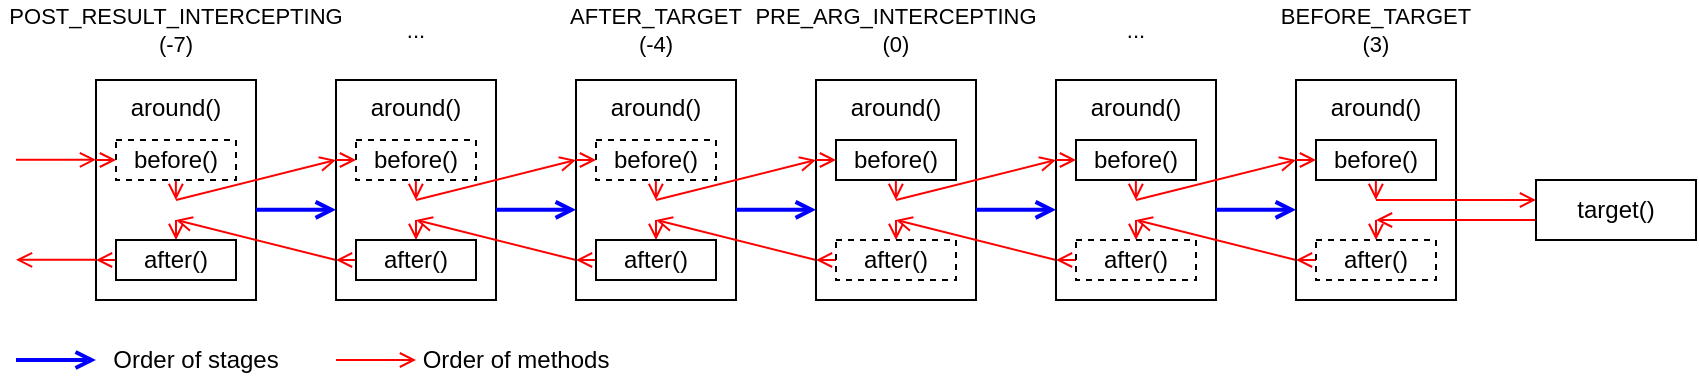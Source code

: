 <mxfile version="25.0.1">
  <diagram id="SJzbT1muIVe0b5rZHbIV" name="order-of-plugins">
    <mxGraphModel dx="2074" dy="1175" grid="1" gridSize="10" guides="1" tooltips="1" connect="1" arrows="1" fold="1" page="1" pageScale="1" pageWidth="850" pageHeight="1100" math="0" shadow="0">
      <root>
        <mxCell id="0" />
        <mxCell id="1" parent="0" />
        <mxCell id="ShMI_o9qNZXmm8Zv_GiD-222" value="around()" style="rounded=0;whiteSpace=wrap;html=1;verticalAlign=top;" parent="1" vertex="1">
          <mxGeometry x="80" y="40" width="80" height="110" as="geometry" />
        </mxCell>
        <mxCell id="MW1WEGzg5JTxpdZGw1k8-11" value="POST_RESULT_INTERCEPTING&lt;div style=&quot;font-size: 11px;&quot;&gt;(-7)&lt;/div&gt;" style="text;html=1;strokeColor=none;fillColor=none;align=center;verticalAlign=middle;whiteSpace=wrap;rounded=0;fontSize=11;" parent="1" vertex="1">
          <mxGeometry x="80" width="80" height="30" as="geometry" />
        </mxCell>
        <mxCell id="MW1WEGzg5JTxpdZGw1k8-21" value="AFTER_TARGET&lt;div style=&quot;font-size: 11px;&quot;&gt;(-4)&lt;/div&gt;" style="text;html=1;strokeColor=none;fillColor=none;align=center;verticalAlign=middle;whiteSpace=wrap;rounded=0;fontSize=11;" parent="1" vertex="1">
          <mxGeometry x="320" width="80" height="30" as="geometry" />
        </mxCell>
        <mxCell id="MW1WEGzg5JTxpdZGw1k8-26" value="PRE_ARG_INTERCEPTING&lt;div style=&quot;font-size: 11px;&quot;&gt;(0)&lt;/div&gt;" style="text;html=1;strokeColor=none;fillColor=none;align=center;verticalAlign=middle;whiteSpace=wrap;rounded=0;fontSize=11;" parent="1" vertex="1">
          <mxGeometry x="440" width="80" height="30" as="geometry" />
        </mxCell>
        <mxCell id="MW1WEGzg5JTxpdZGw1k8-36" value="BEFORE_TARGET&lt;div style=&quot;font-size: 11px;&quot;&gt;(3)&lt;/div&gt;" style="text;html=1;strokeColor=none;fillColor=none;align=center;verticalAlign=middle;whiteSpace=wrap;rounded=0;fontSize=11;" parent="1" vertex="1">
          <mxGeometry x="680" width="80" height="30" as="geometry" />
        </mxCell>
        <mxCell id="MW1WEGzg5JTxpdZGw1k8-42" value="" style="edgeStyle=none;orthogonalLoop=1;jettySize=auto;html=1;rounded=0;endArrow=open;endFill=0;strokeColor=#FF0000;" parent="1" edge="1">
          <mxGeometry width="80" relative="1" as="geometry">
            <mxPoint x="120" y="100" as="sourcePoint" />
            <mxPoint x="200" y="80" as="targetPoint" />
            <Array as="points" />
          </mxGeometry>
        </mxCell>
        <mxCell id="MW1WEGzg5JTxpdZGw1k8-62" value="" style="edgeStyle=none;orthogonalLoop=1;jettySize=auto;html=1;rounded=0;endArrow=open;endFill=0;strokeColor=#0000FF;strokeWidth=2;" parent="1" edge="1">
          <mxGeometry width="80" relative="1" as="geometry">
            <mxPoint x="40" y="180" as="sourcePoint" />
            <mxPoint x="80" y="180" as="targetPoint" />
            <Array as="points" />
          </mxGeometry>
        </mxCell>
        <mxCell id="MW1WEGzg5JTxpdZGw1k8-63" value="" style="edgeStyle=none;orthogonalLoop=1;jettySize=auto;html=1;rounded=0;endArrow=open;endFill=0;strokeColor=#FF0000;" parent="1" edge="1">
          <mxGeometry width="80" relative="1" as="geometry">
            <mxPoint x="200" y="180" as="sourcePoint" />
            <mxPoint x="240" y="180" as="targetPoint" />
            <Array as="points" />
          </mxGeometry>
        </mxCell>
        <mxCell id="MW1WEGzg5JTxpdZGw1k8-64" value="Order of stages" style="text;html=1;strokeColor=none;fillColor=none;align=center;verticalAlign=middle;whiteSpace=wrap;rounded=0;fontSize=12;" parent="1" vertex="1">
          <mxGeometry x="80" y="170" width="100" height="20" as="geometry" />
        </mxCell>
        <mxCell id="MW1WEGzg5JTxpdZGw1k8-65" value="Order of methods" style="text;html=1;strokeColor=none;fillColor=none;align=center;verticalAlign=middle;whiteSpace=wrap;rounded=0;fontSize=12;" parent="1" vertex="1">
          <mxGeometry x="240" y="170" width="100" height="20" as="geometry" />
        </mxCell>
        <mxCell id="ShMI_o9qNZXmm8Zv_GiD-61" value="" style="edgeStyle=none;orthogonalLoop=1;jettySize=auto;html=1;rounded=0;endArrow=open;endFill=0;strokeColor=#FF0000;" parent="1" edge="1">
          <mxGeometry width="80" relative="1" as="geometry">
            <mxPoint x="119.94" y="90" as="sourcePoint" />
            <mxPoint x="119.94" y="100" as="targetPoint" />
            <Array as="points" />
          </mxGeometry>
        </mxCell>
        <mxCell id="ShMI_o9qNZXmm8Zv_GiD-76" value="" style="edgeStyle=none;orthogonalLoop=1;jettySize=auto;html=1;rounded=0;endArrow=open;endFill=0;strokeColor=#FF0000;" parent="1" edge="1">
          <mxGeometry width="80" relative="1" as="geometry">
            <mxPoint x="120" y="110" as="sourcePoint" />
            <mxPoint x="120" y="120" as="targetPoint" />
            <Array as="points" />
          </mxGeometry>
        </mxCell>
        <mxCell id="ShMI_o9qNZXmm8Zv_GiD-84" value="" style="edgeStyle=none;orthogonalLoop=1;jettySize=auto;html=1;rounded=0;endArrow=open;endFill=0;strokeColor=#FF0000;" parent="1" edge="1">
          <mxGeometry width="80" relative="1" as="geometry">
            <mxPoint x="200" y="130" as="sourcePoint" />
            <mxPoint x="120" y="110" as="targetPoint" />
            <Array as="points" />
          </mxGeometry>
        </mxCell>
        <mxCell id="ShMI_o9qNZXmm8Zv_GiD-149" value="" style="edgeStyle=none;orthogonalLoop=1;jettySize=auto;html=1;rounded=0;endArrow=open;endFill=0;strokeColor=#FF0000;" parent="1" edge="1">
          <mxGeometry width="80" relative="1" as="geometry">
            <mxPoint x="40" y="79.92" as="sourcePoint" />
            <mxPoint x="80" y="79.92" as="targetPoint" />
            <Array as="points" />
          </mxGeometry>
        </mxCell>
        <mxCell id="ShMI_o9qNZXmm8Zv_GiD-153" value="" style="edgeStyle=none;orthogonalLoop=1;jettySize=auto;html=1;rounded=0;endArrow=open;endFill=0;strokeColor=#FF0000;" parent="1" edge="1">
          <mxGeometry width="80" relative="1" as="geometry">
            <mxPoint x="80" y="129.92" as="sourcePoint" />
            <mxPoint x="40" y="129.92" as="targetPoint" />
            <Array as="points" />
          </mxGeometry>
        </mxCell>
        <mxCell id="ShMI_o9qNZXmm8Zv_GiD-154" value="" style="edgeStyle=none;orthogonalLoop=1;jettySize=auto;html=1;rounded=0;endArrow=open;endFill=0;strokeColor=#FF0000;entryX=0;entryY=0.5;entryDx=0;entryDy=0;" parent="1" edge="1">
          <mxGeometry width="80" relative="1" as="geometry">
            <mxPoint x="80" y="80" as="sourcePoint" />
            <mxPoint x="90" y="80" as="targetPoint" />
            <Array as="points" />
          </mxGeometry>
        </mxCell>
        <mxCell id="ShMI_o9qNZXmm8Zv_GiD-155" value="" style="edgeStyle=none;orthogonalLoop=1;jettySize=auto;html=1;rounded=0;endArrow=open;endFill=0;strokeColor=#FF0000;exitX=0;exitY=0.5;exitDx=0;exitDy=0;" parent="1" edge="1">
          <mxGeometry width="80" relative="1" as="geometry">
            <mxPoint x="90" y="130" as="sourcePoint" />
            <mxPoint x="80" y="130" as="targetPoint" />
            <Array as="points" />
          </mxGeometry>
        </mxCell>
        <mxCell id="ShMI_o9qNZXmm8Zv_GiD-212" value="..." style="text;html=1;strokeColor=none;fillColor=none;align=center;verticalAlign=middle;whiteSpace=wrap;rounded=0;fontSize=11;" parent="1" vertex="1">
          <mxGeometry x="200" width="80" height="30" as="geometry" />
        </mxCell>
        <mxCell id="ShMI_o9qNZXmm8Zv_GiD-213" value="..." style="text;html=1;strokeColor=none;fillColor=none;align=center;verticalAlign=middle;whiteSpace=wrap;rounded=0;fontSize=11;" parent="1" vertex="1">
          <mxGeometry x="560" width="80" height="30" as="geometry" />
        </mxCell>
        <mxCell id="ShMI_o9qNZXmm8Zv_GiD-214" value="" style="edgeStyle=none;orthogonalLoop=1;jettySize=auto;html=1;rounded=0;endArrow=open;endFill=0;strokeColor=#0000FF;strokeWidth=2;" parent="1" edge="1">
          <mxGeometry width="80" relative="1" as="geometry">
            <mxPoint x="160" y="104.92" as="sourcePoint" />
            <mxPoint x="200" y="104.92" as="targetPoint" />
            <Array as="points" />
          </mxGeometry>
        </mxCell>
        <mxCell id="ShMI_o9qNZXmm8Zv_GiD-220" value="before()" style="rounded=0;whiteSpace=wrap;html=1;dashed=1;" parent="1" vertex="1">
          <mxGeometry x="90" y="70" width="60" height="20" as="geometry" />
        </mxCell>
        <mxCell id="ShMI_o9qNZXmm8Zv_GiD-221" value="after()" style="rounded=0;whiteSpace=wrap;html=1;" parent="1" vertex="1">
          <mxGeometry x="90" y="120" width="60" height="20" as="geometry" />
        </mxCell>
        <mxCell id="ShMI_o9qNZXmm8Zv_GiD-223" value="around()" style="rounded=0;whiteSpace=wrap;html=1;verticalAlign=top;" parent="1" vertex="1">
          <mxGeometry x="200" y="40" width="80" height="110" as="geometry" />
        </mxCell>
        <mxCell id="ShMI_o9qNZXmm8Zv_GiD-224" value="" style="edgeStyle=none;orthogonalLoop=1;jettySize=auto;html=1;rounded=0;endArrow=open;endFill=0;strokeColor=#FF0000;" parent="1" edge="1">
          <mxGeometry width="80" relative="1" as="geometry">
            <mxPoint x="240" y="100" as="sourcePoint" />
            <mxPoint x="320" y="80" as="targetPoint" />
            <Array as="points" />
          </mxGeometry>
        </mxCell>
        <mxCell id="ShMI_o9qNZXmm8Zv_GiD-225" value="" style="edgeStyle=none;orthogonalLoop=1;jettySize=auto;html=1;rounded=0;endArrow=open;endFill=0;strokeColor=#FF0000;" parent="1" edge="1">
          <mxGeometry width="80" relative="1" as="geometry">
            <mxPoint x="239.94" y="90" as="sourcePoint" />
            <mxPoint x="239.94" y="100" as="targetPoint" />
            <Array as="points" />
          </mxGeometry>
        </mxCell>
        <mxCell id="ShMI_o9qNZXmm8Zv_GiD-226" value="" style="edgeStyle=none;orthogonalLoop=1;jettySize=auto;html=1;rounded=0;endArrow=open;endFill=0;strokeColor=#FF0000;" parent="1" edge="1">
          <mxGeometry width="80" relative="1" as="geometry">
            <mxPoint x="240" y="110" as="sourcePoint" />
            <mxPoint x="240" y="120" as="targetPoint" />
            <Array as="points" />
          </mxGeometry>
        </mxCell>
        <mxCell id="ShMI_o9qNZXmm8Zv_GiD-227" value="" style="edgeStyle=none;orthogonalLoop=1;jettySize=auto;html=1;rounded=0;endArrow=open;endFill=0;strokeColor=#FF0000;" parent="1" edge="1">
          <mxGeometry width="80" relative="1" as="geometry">
            <mxPoint x="320" y="130" as="sourcePoint" />
            <mxPoint x="240" y="110" as="targetPoint" />
            <Array as="points" />
          </mxGeometry>
        </mxCell>
        <mxCell id="ShMI_o9qNZXmm8Zv_GiD-228" value="" style="edgeStyle=none;orthogonalLoop=1;jettySize=auto;html=1;rounded=0;endArrow=open;endFill=0;strokeColor=#FF0000;entryX=0;entryY=0.5;entryDx=0;entryDy=0;" parent="1" edge="1">
          <mxGeometry width="80" relative="1" as="geometry">
            <mxPoint x="200" y="80" as="sourcePoint" />
            <mxPoint x="210" y="80" as="targetPoint" />
            <Array as="points" />
          </mxGeometry>
        </mxCell>
        <mxCell id="ShMI_o9qNZXmm8Zv_GiD-229" value="" style="edgeStyle=none;orthogonalLoop=1;jettySize=auto;html=1;rounded=0;endArrow=open;endFill=0;strokeColor=#FF0000;exitX=0;exitY=0.5;exitDx=0;exitDy=0;" parent="1" edge="1">
          <mxGeometry width="80" relative="1" as="geometry">
            <mxPoint x="210" y="130" as="sourcePoint" />
            <mxPoint x="200" y="130" as="targetPoint" />
            <Array as="points" />
          </mxGeometry>
        </mxCell>
        <mxCell id="ShMI_o9qNZXmm8Zv_GiD-230" value="" style="edgeStyle=none;orthogonalLoop=1;jettySize=auto;html=1;rounded=0;endArrow=open;endFill=0;strokeColor=#0000FF;strokeWidth=2;" parent="1" edge="1">
          <mxGeometry width="80" relative="1" as="geometry">
            <mxPoint x="280" y="104.92" as="sourcePoint" />
            <mxPoint x="320" y="104.92" as="targetPoint" />
            <Array as="points" />
          </mxGeometry>
        </mxCell>
        <mxCell id="ShMI_o9qNZXmm8Zv_GiD-231" value="before()" style="rounded=0;whiteSpace=wrap;html=1;dashed=1;" parent="1" vertex="1">
          <mxGeometry x="210" y="70" width="60" height="20" as="geometry" />
        </mxCell>
        <mxCell id="ShMI_o9qNZXmm8Zv_GiD-232" value="after()" style="rounded=0;whiteSpace=wrap;html=1;" parent="1" vertex="1">
          <mxGeometry x="210" y="120" width="60" height="20" as="geometry" />
        </mxCell>
        <mxCell id="ShMI_o9qNZXmm8Zv_GiD-233" value="around()" style="rounded=0;whiteSpace=wrap;html=1;verticalAlign=top;" parent="1" vertex="1">
          <mxGeometry x="320" y="40" width="80" height="110" as="geometry" />
        </mxCell>
        <mxCell id="ShMI_o9qNZXmm8Zv_GiD-234" value="" style="edgeStyle=none;orthogonalLoop=1;jettySize=auto;html=1;rounded=0;endArrow=open;endFill=0;strokeColor=#FF0000;" parent="1" edge="1">
          <mxGeometry width="80" relative="1" as="geometry">
            <mxPoint x="360" y="100" as="sourcePoint" />
            <mxPoint x="440" y="80" as="targetPoint" />
            <Array as="points" />
          </mxGeometry>
        </mxCell>
        <mxCell id="ShMI_o9qNZXmm8Zv_GiD-235" value="" style="edgeStyle=none;orthogonalLoop=1;jettySize=auto;html=1;rounded=0;endArrow=open;endFill=0;strokeColor=#FF0000;" parent="1" edge="1">
          <mxGeometry width="80" relative="1" as="geometry">
            <mxPoint x="359.94" y="90" as="sourcePoint" />
            <mxPoint x="359.94" y="100" as="targetPoint" />
            <Array as="points" />
          </mxGeometry>
        </mxCell>
        <mxCell id="ShMI_o9qNZXmm8Zv_GiD-236" value="" style="edgeStyle=none;orthogonalLoop=1;jettySize=auto;html=1;rounded=0;endArrow=open;endFill=0;strokeColor=#FF0000;" parent="1" edge="1">
          <mxGeometry width="80" relative="1" as="geometry">
            <mxPoint x="360" y="110" as="sourcePoint" />
            <mxPoint x="360" y="120" as="targetPoint" />
            <Array as="points" />
          </mxGeometry>
        </mxCell>
        <mxCell id="ShMI_o9qNZXmm8Zv_GiD-237" value="" style="edgeStyle=none;orthogonalLoop=1;jettySize=auto;html=1;rounded=0;endArrow=open;endFill=0;strokeColor=#FF0000;" parent="1" edge="1">
          <mxGeometry width="80" relative="1" as="geometry">
            <mxPoint x="440" y="130" as="sourcePoint" />
            <mxPoint x="360" y="110" as="targetPoint" />
            <Array as="points" />
          </mxGeometry>
        </mxCell>
        <mxCell id="ShMI_o9qNZXmm8Zv_GiD-238" value="" style="edgeStyle=none;orthogonalLoop=1;jettySize=auto;html=1;rounded=0;endArrow=open;endFill=0;strokeColor=#FF0000;entryX=0;entryY=0.5;entryDx=0;entryDy=0;" parent="1" edge="1">
          <mxGeometry width="80" relative="1" as="geometry">
            <mxPoint x="320" y="80" as="sourcePoint" />
            <mxPoint x="330" y="80" as="targetPoint" />
            <Array as="points" />
          </mxGeometry>
        </mxCell>
        <mxCell id="ShMI_o9qNZXmm8Zv_GiD-239" value="" style="edgeStyle=none;orthogonalLoop=1;jettySize=auto;html=1;rounded=0;endArrow=open;endFill=0;strokeColor=#FF0000;exitX=0;exitY=0.5;exitDx=0;exitDy=0;" parent="1" edge="1">
          <mxGeometry width="80" relative="1" as="geometry">
            <mxPoint x="330" y="130" as="sourcePoint" />
            <mxPoint x="320" y="130" as="targetPoint" />
            <Array as="points" />
          </mxGeometry>
        </mxCell>
        <mxCell id="ShMI_o9qNZXmm8Zv_GiD-240" value="" style="edgeStyle=none;orthogonalLoop=1;jettySize=auto;html=1;rounded=0;endArrow=open;endFill=0;strokeColor=#0000FF;strokeWidth=2;" parent="1" edge="1">
          <mxGeometry width="80" relative="1" as="geometry">
            <mxPoint x="400" y="104.92" as="sourcePoint" />
            <mxPoint x="440" y="104.92" as="targetPoint" />
            <Array as="points" />
          </mxGeometry>
        </mxCell>
        <mxCell id="ShMI_o9qNZXmm8Zv_GiD-241" value="before()" style="rounded=0;whiteSpace=wrap;html=1;dashed=1;" parent="1" vertex="1">
          <mxGeometry x="330" y="70" width="60" height="20" as="geometry" />
        </mxCell>
        <mxCell id="ShMI_o9qNZXmm8Zv_GiD-242" value="after()" style="rounded=0;whiteSpace=wrap;html=1;" parent="1" vertex="1">
          <mxGeometry x="330" y="120" width="60" height="20" as="geometry" />
        </mxCell>
        <mxCell id="ShMI_o9qNZXmm8Zv_GiD-243" value="around()" style="rounded=0;whiteSpace=wrap;html=1;verticalAlign=top;" parent="1" vertex="1">
          <mxGeometry x="440" y="40" width="80" height="110" as="geometry" />
        </mxCell>
        <mxCell id="ShMI_o9qNZXmm8Zv_GiD-244" value="" style="edgeStyle=none;orthogonalLoop=1;jettySize=auto;html=1;rounded=0;endArrow=open;endFill=0;strokeColor=#FF0000;" parent="1" edge="1">
          <mxGeometry width="80" relative="1" as="geometry">
            <mxPoint x="480" y="100" as="sourcePoint" />
            <mxPoint x="560" y="80" as="targetPoint" />
            <Array as="points" />
          </mxGeometry>
        </mxCell>
        <mxCell id="ShMI_o9qNZXmm8Zv_GiD-245" value="" style="edgeStyle=none;orthogonalLoop=1;jettySize=auto;html=1;rounded=0;endArrow=open;endFill=0;strokeColor=#FF0000;" parent="1" edge="1">
          <mxGeometry width="80" relative="1" as="geometry">
            <mxPoint x="479.94" y="90" as="sourcePoint" />
            <mxPoint x="479.94" y="100" as="targetPoint" />
            <Array as="points" />
          </mxGeometry>
        </mxCell>
        <mxCell id="ShMI_o9qNZXmm8Zv_GiD-246" value="" style="edgeStyle=none;orthogonalLoop=1;jettySize=auto;html=1;rounded=0;endArrow=open;endFill=0;strokeColor=#FF0000;" parent="1" edge="1">
          <mxGeometry width="80" relative="1" as="geometry">
            <mxPoint x="480" y="110" as="sourcePoint" />
            <mxPoint x="480" y="120" as="targetPoint" />
            <Array as="points" />
          </mxGeometry>
        </mxCell>
        <mxCell id="ShMI_o9qNZXmm8Zv_GiD-247" value="" style="edgeStyle=none;orthogonalLoop=1;jettySize=auto;html=1;rounded=0;endArrow=open;endFill=0;strokeColor=#FF0000;" parent="1" edge="1">
          <mxGeometry width="80" relative="1" as="geometry">
            <mxPoint x="560" y="130" as="sourcePoint" />
            <mxPoint x="480" y="110" as="targetPoint" />
            <Array as="points" />
          </mxGeometry>
        </mxCell>
        <mxCell id="ShMI_o9qNZXmm8Zv_GiD-248" value="" style="edgeStyle=none;orthogonalLoop=1;jettySize=auto;html=1;rounded=0;endArrow=open;endFill=0;strokeColor=#FF0000;entryX=0;entryY=0.5;entryDx=0;entryDy=0;" parent="1" edge="1">
          <mxGeometry width="80" relative="1" as="geometry">
            <mxPoint x="440" y="80" as="sourcePoint" />
            <mxPoint x="450" y="80" as="targetPoint" />
            <Array as="points" />
          </mxGeometry>
        </mxCell>
        <mxCell id="ShMI_o9qNZXmm8Zv_GiD-249" value="" style="edgeStyle=none;orthogonalLoop=1;jettySize=auto;html=1;rounded=0;endArrow=open;endFill=0;strokeColor=#FF0000;exitX=0;exitY=0.5;exitDx=0;exitDy=0;" parent="1" edge="1">
          <mxGeometry width="80" relative="1" as="geometry">
            <mxPoint x="450" y="130" as="sourcePoint" />
            <mxPoint x="440" y="130" as="targetPoint" />
            <Array as="points" />
          </mxGeometry>
        </mxCell>
        <mxCell id="ShMI_o9qNZXmm8Zv_GiD-250" value="" style="edgeStyle=none;orthogonalLoop=1;jettySize=auto;html=1;rounded=0;endArrow=open;endFill=0;strokeColor=#0000FF;strokeWidth=2;" parent="1" edge="1">
          <mxGeometry width="80" relative="1" as="geometry">
            <mxPoint x="520" y="104.92" as="sourcePoint" />
            <mxPoint x="560" y="104.92" as="targetPoint" />
            <Array as="points" />
          </mxGeometry>
        </mxCell>
        <mxCell id="ShMI_o9qNZXmm8Zv_GiD-251" value="before()" style="rounded=0;whiteSpace=wrap;html=1;" parent="1" vertex="1">
          <mxGeometry x="450" y="70" width="60" height="20" as="geometry" />
        </mxCell>
        <mxCell id="ShMI_o9qNZXmm8Zv_GiD-252" value="after()" style="rounded=0;whiteSpace=wrap;html=1;dashed=1;" parent="1" vertex="1">
          <mxGeometry x="450" y="120" width="60" height="20" as="geometry" />
        </mxCell>
        <mxCell id="ShMI_o9qNZXmm8Zv_GiD-253" value="around()" style="rounded=0;whiteSpace=wrap;html=1;verticalAlign=top;" parent="1" vertex="1">
          <mxGeometry x="560" y="40" width="80" height="110" as="geometry" />
        </mxCell>
        <mxCell id="ShMI_o9qNZXmm8Zv_GiD-254" value="" style="edgeStyle=none;orthogonalLoop=1;jettySize=auto;html=1;rounded=0;endArrow=open;endFill=0;strokeColor=#FF0000;" parent="1" edge="1">
          <mxGeometry width="80" relative="1" as="geometry">
            <mxPoint x="600" y="100" as="sourcePoint" />
            <mxPoint x="680" y="80" as="targetPoint" />
            <Array as="points" />
          </mxGeometry>
        </mxCell>
        <mxCell id="ShMI_o9qNZXmm8Zv_GiD-255" value="" style="edgeStyle=none;orthogonalLoop=1;jettySize=auto;html=1;rounded=0;endArrow=open;endFill=0;strokeColor=#FF0000;" parent="1" edge="1">
          <mxGeometry width="80" relative="1" as="geometry">
            <mxPoint x="599.94" y="90" as="sourcePoint" />
            <mxPoint x="599.94" y="100" as="targetPoint" />
            <Array as="points" />
          </mxGeometry>
        </mxCell>
        <mxCell id="ShMI_o9qNZXmm8Zv_GiD-256" value="" style="edgeStyle=none;orthogonalLoop=1;jettySize=auto;html=1;rounded=0;endArrow=open;endFill=0;strokeColor=#FF0000;" parent="1" edge="1">
          <mxGeometry width="80" relative="1" as="geometry">
            <mxPoint x="600" y="110" as="sourcePoint" />
            <mxPoint x="600" y="120" as="targetPoint" />
            <Array as="points" />
          </mxGeometry>
        </mxCell>
        <mxCell id="ShMI_o9qNZXmm8Zv_GiD-257" value="" style="edgeStyle=none;orthogonalLoop=1;jettySize=auto;html=1;rounded=0;endArrow=open;endFill=0;strokeColor=#FF0000;" parent="1" edge="1">
          <mxGeometry width="80" relative="1" as="geometry">
            <mxPoint x="680" y="130" as="sourcePoint" />
            <mxPoint x="600" y="110" as="targetPoint" />
            <Array as="points" />
          </mxGeometry>
        </mxCell>
        <mxCell id="ShMI_o9qNZXmm8Zv_GiD-258" value="" style="edgeStyle=none;orthogonalLoop=1;jettySize=auto;html=1;rounded=0;endArrow=open;endFill=0;strokeColor=#FF0000;entryX=0;entryY=0.5;entryDx=0;entryDy=0;" parent="1" edge="1">
          <mxGeometry width="80" relative="1" as="geometry">
            <mxPoint x="560" y="80" as="sourcePoint" />
            <mxPoint x="570" y="80" as="targetPoint" />
            <Array as="points" />
          </mxGeometry>
        </mxCell>
        <mxCell id="ShMI_o9qNZXmm8Zv_GiD-259" value="" style="edgeStyle=none;orthogonalLoop=1;jettySize=auto;html=1;rounded=0;endArrow=open;endFill=0;strokeColor=#FF0000;exitX=0;exitY=0.5;exitDx=0;exitDy=0;" parent="1" edge="1">
          <mxGeometry width="80" relative="1" as="geometry">
            <mxPoint x="570" y="130" as="sourcePoint" />
            <mxPoint x="560" y="130" as="targetPoint" />
            <Array as="points" />
          </mxGeometry>
        </mxCell>
        <mxCell id="ShMI_o9qNZXmm8Zv_GiD-260" value="" style="edgeStyle=none;orthogonalLoop=1;jettySize=auto;html=1;rounded=0;endArrow=open;endFill=0;strokeColor=#0000FF;strokeWidth=2;" parent="1" edge="1">
          <mxGeometry width="80" relative="1" as="geometry">
            <mxPoint x="640" y="104.92" as="sourcePoint" />
            <mxPoint x="680" y="104.92" as="targetPoint" />
            <Array as="points" />
          </mxGeometry>
        </mxCell>
        <mxCell id="ShMI_o9qNZXmm8Zv_GiD-261" value="before()" style="rounded=0;whiteSpace=wrap;html=1;" parent="1" vertex="1">
          <mxGeometry x="570" y="70" width="60" height="20" as="geometry" />
        </mxCell>
        <mxCell id="ShMI_o9qNZXmm8Zv_GiD-262" value="after()" style="rounded=0;whiteSpace=wrap;html=1;dashed=1;" parent="1" vertex="1">
          <mxGeometry x="570" y="120" width="60" height="20" as="geometry" />
        </mxCell>
        <mxCell id="ShMI_o9qNZXmm8Zv_GiD-263" value="around()" style="rounded=0;whiteSpace=wrap;html=1;verticalAlign=top;" parent="1" vertex="1">
          <mxGeometry x="680" y="40" width="80" height="110" as="geometry" />
        </mxCell>
        <mxCell id="ShMI_o9qNZXmm8Zv_GiD-264" value="" style="edgeStyle=none;orthogonalLoop=1;jettySize=auto;html=1;rounded=0;endArrow=open;endFill=0;strokeColor=#FF0000;" parent="1" edge="1">
          <mxGeometry width="80" relative="1" as="geometry">
            <mxPoint x="720" y="100" as="sourcePoint" />
            <mxPoint x="800" y="100" as="targetPoint" />
            <Array as="points" />
          </mxGeometry>
        </mxCell>
        <mxCell id="ShMI_o9qNZXmm8Zv_GiD-265" value="" style="edgeStyle=none;orthogonalLoop=1;jettySize=auto;html=1;rounded=0;endArrow=open;endFill=0;strokeColor=#FF0000;" parent="1" edge="1">
          <mxGeometry width="80" relative="1" as="geometry">
            <mxPoint x="719.94" y="90" as="sourcePoint" />
            <mxPoint x="719.94" y="100" as="targetPoint" />
            <Array as="points" />
          </mxGeometry>
        </mxCell>
        <mxCell id="ShMI_o9qNZXmm8Zv_GiD-266" value="" style="edgeStyle=none;orthogonalLoop=1;jettySize=auto;html=1;rounded=0;endArrow=open;endFill=0;strokeColor=#FF0000;" parent="1" edge="1">
          <mxGeometry width="80" relative="1" as="geometry">
            <mxPoint x="720" y="110" as="sourcePoint" />
            <mxPoint x="720" y="120" as="targetPoint" />
            <Array as="points" />
          </mxGeometry>
        </mxCell>
        <mxCell id="ShMI_o9qNZXmm8Zv_GiD-267" value="" style="edgeStyle=none;orthogonalLoop=1;jettySize=auto;html=1;rounded=0;endArrow=open;endFill=0;strokeColor=#FF0000;" parent="1" edge="1">
          <mxGeometry width="80" relative="1" as="geometry">
            <mxPoint x="800" y="110" as="sourcePoint" />
            <mxPoint x="720" y="110" as="targetPoint" />
            <Array as="points" />
          </mxGeometry>
        </mxCell>
        <mxCell id="ShMI_o9qNZXmm8Zv_GiD-268" value="" style="edgeStyle=none;orthogonalLoop=1;jettySize=auto;html=1;rounded=0;endArrow=open;endFill=0;strokeColor=#FF0000;entryX=0;entryY=0.5;entryDx=0;entryDy=0;" parent="1" edge="1">
          <mxGeometry width="80" relative="1" as="geometry">
            <mxPoint x="680" y="80" as="sourcePoint" />
            <mxPoint x="690" y="80" as="targetPoint" />
            <Array as="points" />
          </mxGeometry>
        </mxCell>
        <mxCell id="ShMI_o9qNZXmm8Zv_GiD-269" value="" style="edgeStyle=none;orthogonalLoop=1;jettySize=auto;html=1;rounded=0;endArrow=open;endFill=0;strokeColor=#FF0000;exitX=0;exitY=0.5;exitDx=0;exitDy=0;" parent="1" edge="1">
          <mxGeometry width="80" relative="1" as="geometry">
            <mxPoint x="690" y="130" as="sourcePoint" />
            <mxPoint x="680" y="130" as="targetPoint" />
            <Array as="points" />
          </mxGeometry>
        </mxCell>
        <mxCell id="ShMI_o9qNZXmm8Zv_GiD-271" value="before()" style="rounded=0;whiteSpace=wrap;html=1;" parent="1" vertex="1">
          <mxGeometry x="690" y="70" width="60" height="20" as="geometry" />
        </mxCell>
        <mxCell id="ShMI_o9qNZXmm8Zv_GiD-272" value="after()" style="rounded=0;whiteSpace=wrap;html=1;dashed=1;" parent="1" vertex="1">
          <mxGeometry x="690" y="120" width="60" height="20" as="geometry" />
        </mxCell>
        <mxCell id="ShMI_o9qNZXmm8Zv_GiD-273" value="target()" style="rounded=0;whiteSpace=wrap;html=1;" parent="1" vertex="1">
          <mxGeometry x="800" y="90" width="80" height="30" as="geometry" />
        </mxCell>
      </root>
    </mxGraphModel>
  </diagram>
</mxfile>
